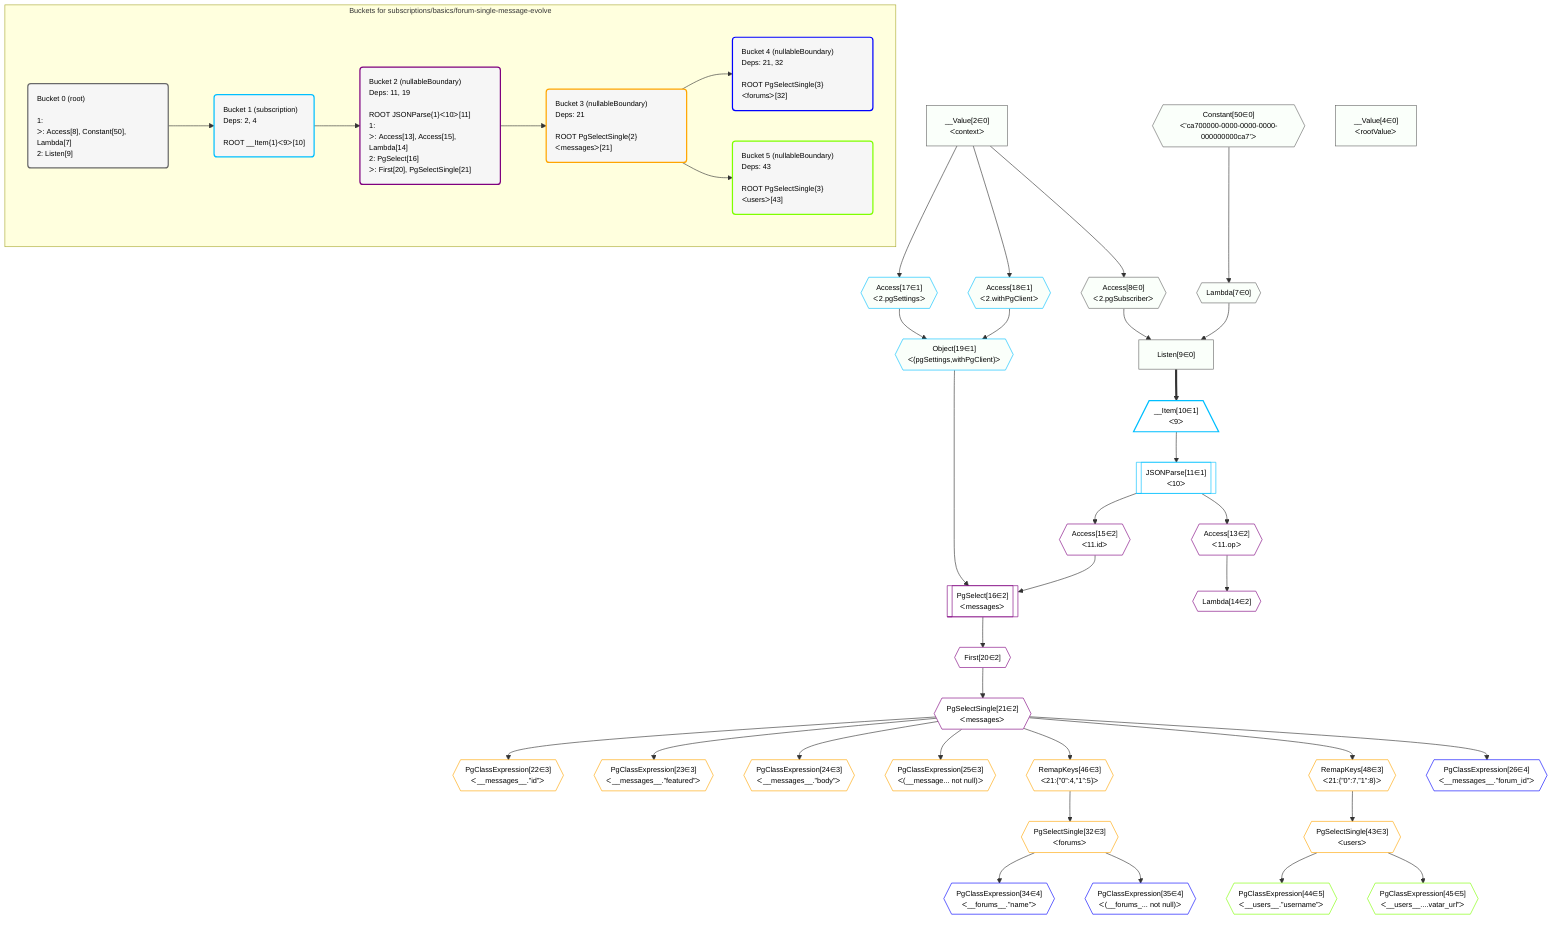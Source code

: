 %%{init: {'themeVariables': { 'fontSize': '12px'}}}%%
graph TD
    classDef path fill:#eee,stroke:#000,color:#000
    classDef plan fill:#fff,stroke-width:1px,color:#000
    classDef itemplan fill:#fff,stroke-width:2px,color:#000
    classDef unbatchedplan fill:#dff,stroke-width:1px,color:#000
    classDef sideeffectplan fill:#fcc,stroke-width:2px,color:#000
    classDef bucket fill:#f6f6f6,color:#000,stroke-width:2px,text-align:left


    %% plan dependencies
    Listen9["Listen[9∈0]"]:::plan
    Access8{{"Access[8∈0]<br />ᐸ2.pgSubscriberᐳ"}}:::plan
    Lambda7{{"Lambda[7∈0]"}}:::plan
    Access8 & Lambda7 --> Listen9
    Constant50{{"Constant[50∈0]<br />ᐸ'ca700000-0000-0000-0000-000000000ca7'ᐳ"}}:::plan
    Constant50 --> Lambda7
    __Value2["__Value[2∈0]<br />ᐸcontextᐳ"]:::plan
    __Value2 --> Access8
    __Value4["__Value[4∈0]<br />ᐸrootValueᐳ"]:::plan
    Object19{{"Object[19∈1]<br />ᐸ{pgSettings,withPgClient}ᐳ"}}:::plan
    Access17{{"Access[17∈1]<br />ᐸ2.pgSettingsᐳ"}}:::plan
    Access18{{"Access[18∈1]<br />ᐸ2.withPgClientᐳ"}}:::plan
    Access17 & Access18 --> Object19
    __Item10[/"__Item[10∈1]<br />ᐸ9ᐳ"\]:::itemplan
    Listen9 ==> __Item10
    JSONParse11[["JSONParse[11∈1]<br />ᐸ10ᐳ"]]:::plan
    __Item10 --> JSONParse11
    __Value2 --> Access17
    __Value2 --> Access18
    PgSelect16[["PgSelect[16∈2]<br />ᐸmessagesᐳ"]]:::plan
    Access15{{"Access[15∈2]<br />ᐸ11.idᐳ"}}:::plan
    Object19 & Access15 --> PgSelect16
    Access13{{"Access[13∈2]<br />ᐸ11.opᐳ"}}:::plan
    JSONParse11 --> Access13
    Lambda14{{"Lambda[14∈2]"}}:::plan
    Access13 --> Lambda14
    JSONParse11 --> Access15
    First20{{"First[20∈2]"}}:::plan
    PgSelect16 --> First20
    PgSelectSingle21{{"PgSelectSingle[21∈2]<br />ᐸmessagesᐳ"}}:::plan
    First20 --> PgSelectSingle21
    PgClassExpression22{{"PgClassExpression[22∈3]<br />ᐸ__messages__.”id”ᐳ"}}:::plan
    PgSelectSingle21 --> PgClassExpression22
    PgClassExpression23{{"PgClassExpression[23∈3]<br />ᐸ__messages__.”featured”ᐳ"}}:::plan
    PgSelectSingle21 --> PgClassExpression23
    PgClassExpression24{{"PgClassExpression[24∈3]<br />ᐸ__messages__.”body”ᐳ"}}:::plan
    PgSelectSingle21 --> PgClassExpression24
    PgClassExpression25{{"PgClassExpression[25∈3]<br />ᐸ(__message... not null)ᐳ"}}:::plan
    PgSelectSingle21 --> PgClassExpression25
    PgSelectSingle32{{"PgSelectSingle[32∈3]<br />ᐸforumsᐳ"}}:::plan
    RemapKeys46{{"RemapKeys[46∈3]<br />ᐸ21:{”0”:4,”1”:5}ᐳ"}}:::plan
    RemapKeys46 --> PgSelectSingle32
    PgSelectSingle43{{"PgSelectSingle[43∈3]<br />ᐸusersᐳ"}}:::plan
    RemapKeys48{{"RemapKeys[48∈3]<br />ᐸ21:{”0”:7,”1”:8}ᐳ"}}:::plan
    RemapKeys48 --> PgSelectSingle43
    PgSelectSingle21 --> RemapKeys46
    PgSelectSingle21 --> RemapKeys48
    PgClassExpression26{{"PgClassExpression[26∈4]<br />ᐸ__messages__.”forum_id”ᐳ"}}:::plan
    PgSelectSingle21 --> PgClassExpression26
    PgClassExpression34{{"PgClassExpression[34∈4]<br />ᐸ__forums__.”name”ᐳ"}}:::plan
    PgSelectSingle32 --> PgClassExpression34
    PgClassExpression35{{"PgClassExpression[35∈4]<br />ᐸ(__forums_... not null)ᐳ"}}:::plan
    PgSelectSingle32 --> PgClassExpression35
    PgClassExpression44{{"PgClassExpression[44∈5]<br />ᐸ__users__.”username”ᐳ"}}:::plan
    PgSelectSingle43 --> PgClassExpression44
    PgClassExpression45{{"PgClassExpression[45∈5]<br />ᐸ__users__....vatar_url”ᐳ"}}:::plan
    PgSelectSingle43 --> PgClassExpression45

    %% define steps

    subgraph "Buckets for subscriptions/basics/forum-single-message-evolve"
    Bucket0("Bucket 0 (root)<br /><br />1: <br />ᐳ: Access[8], Constant[50], Lambda[7]<br />2: Listen[9]"):::bucket
    classDef bucket0 stroke:#696969
    class Bucket0,__Value2,__Value4,Lambda7,Access8,Listen9,Constant50 bucket0
    Bucket1("Bucket 1 (subscription)<br />Deps: 2, 4<br /><br />ROOT __Item{1}ᐸ9ᐳ[10]"):::bucket
    classDef bucket1 stroke:#00bfff
    class Bucket1,__Item10,JSONParse11,Access17,Access18,Object19 bucket1
    Bucket2("Bucket 2 (nullableBoundary)<br />Deps: 11, 19<br /><br />ROOT JSONParse{1}ᐸ10ᐳ[11]<br />1: <br />ᐳ: Access[13], Access[15], Lambda[14]<br />2: PgSelect[16]<br />ᐳ: First[20], PgSelectSingle[21]"):::bucket
    classDef bucket2 stroke:#7f007f
    class Bucket2,Access13,Lambda14,Access15,PgSelect16,First20,PgSelectSingle21 bucket2
    Bucket3("Bucket 3 (nullableBoundary)<br />Deps: 21<br /><br />ROOT PgSelectSingle{2}ᐸmessagesᐳ[21]"):::bucket
    classDef bucket3 stroke:#ffa500
    class Bucket3,PgClassExpression22,PgClassExpression23,PgClassExpression24,PgClassExpression25,PgSelectSingle32,PgSelectSingle43,RemapKeys46,RemapKeys48 bucket3
    Bucket4("Bucket 4 (nullableBoundary)<br />Deps: 21, 32<br /><br />ROOT PgSelectSingle{3}ᐸforumsᐳ[32]"):::bucket
    classDef bucket4 stroke:#0000ff
    class Bucket4,PgClassExpression26,PgClassExpression34,PgClassExpression35 bucket4
    Bucket5("Bucket 5 (nullableBoundary)<br />Deps: 43<br /><br />ROOT PgSelectSingle{3}ᐸusersᐳ[43]"):::bucket
    classDef bucket5 stroke:#7fff00
    class Bucket5,PgClassExpression44,PgClassExpression45 bucket5
    Bucket0 --> Bucket1
    Bucket1 --> Bucket2
    Bucket2 --> Bucket3
    Bucket3 --> Bucket4 & Bucket5
    classDef unary fill:#fafffa,borderWidth:8px
    class Listen9,Lambda7,Access8,__Value2,__Value4,Constant50,Object19,Access17,Access18 unary
    end